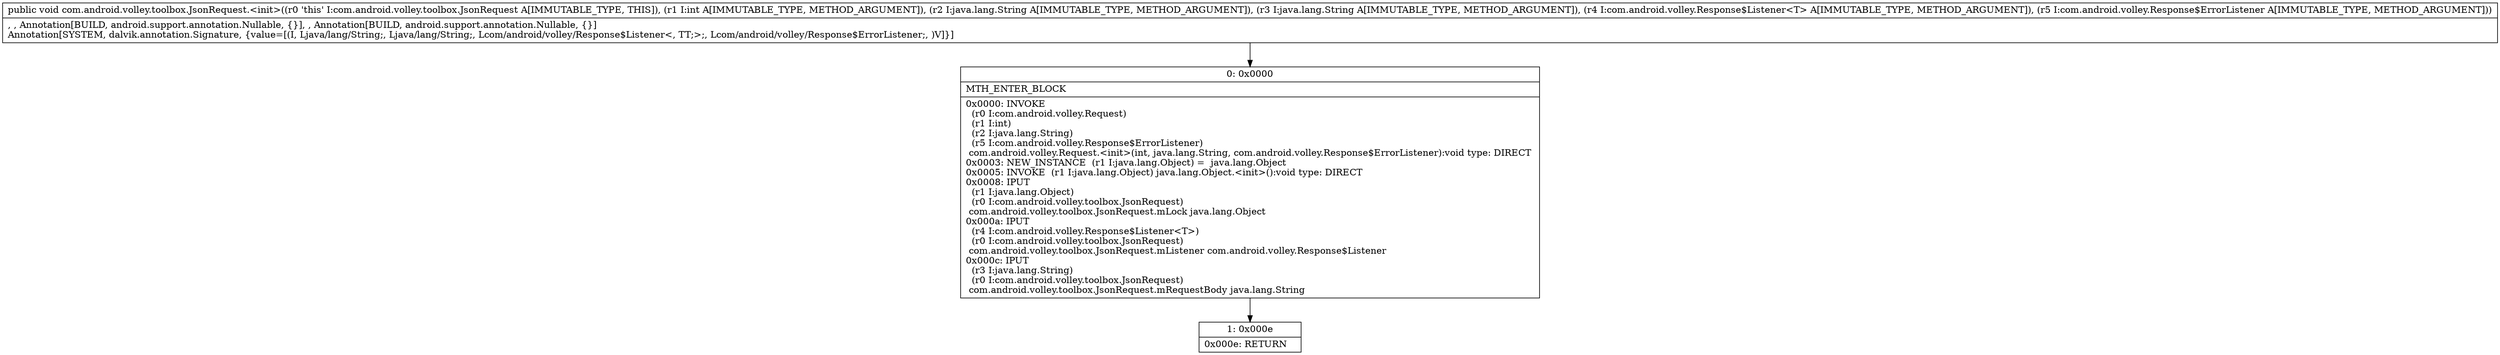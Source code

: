 digraph "CFG forcom.android.volley.toolbox.JsonRequest.\<init\>(ILjava\/lang\/String;Ljava\/lang\/String;Lcom\/android\/volley\/Response$Listener;Lcom\/android\/volley\/Response$ErrorListener;)V" {
Node_0 [shape=record,label="{0\:\ 0x0000|MTH_ENTER_BLOCK\l|0x0000: INVOKE  \l  (r0 I:com.android.volley.Request)\l  (r1 I:int)\l  (r2 I:java.lang.String)\l  (r5 I:com.android.volley.Response$ErrorListener)\l com.android.volley.Request.\<init\>(int, java.lang.String, com.android.volley.Response$ErrorListener):void type: DIRECT \l0x0003: NEW_INSTANCE  (r1 I:java.lang.Object) =  java.lang.Object \l0x0005: INVOKE  (r1 I:java.lang.Object) java.lang.Object.\<init\>():void type: DIRECT \l0x0008: IPUT  \l  (r1 I:java.lang.Object)\l  (r0 I:com.android.volley.toolbox.JsonRequest)\l com.android.volley.toolbox.JsonRequest.mLock java.lang.Object \l0x000a: IPUT  \l  (r4 I:com.android.volley.Response$Listener\<T\>)\l  (r0 I:com.android.volley.toolbox.JsonRequest)\l com.android.volley.toolbox.JsonRequest.mListener com.android.volley.Response$Listener \l0x000c: IPUT  \l  (r3 I:java.lang.String)\l  (r0 I:com.android.volley.toolbox.JsonRequest)\l com.android.volley.toolbox.JsonRequest.mRequestBody java.lang.String \l}"];
Node_1 [shape=record,label="{1\:\ 0x000e|0x000e: RETURN   \l}"];
MethodNode[shape=record,label="{public void com.android.volley.toolbox.JsonRequest.\<init\>((r0 'this' I:com.android.volley.toolbox.JsonRequest A[IMMUTABLE_TYPE, THIS]), (r1 I:int A[IMMUTABLE_TYPE, METHOD_ARGUMENT]), (r2 I:java.lang.String A[IMMUTABLE_TYPE, METHOD_ARGUMENT]), (r3 I:java.lang.String A[IMMUTABLE_TYPE, METHOD_ARGUMENT]), (r4 I:com.android.volley.Response$Listener\<T\> A[IMMUTABLE_TYPE, METHOD_ARGUMENT]), (r5 I:com.android.volley.Response$ErrorListener A[IMMUTABLE_TYPE, METHOD_ARGUMENT]))  | , , Annotation[BUILD, android.support.annotation.Nullable, \{\}], , Annotation[BUILD, android.support.annotation.Nullable, \{\}]\lAnnotation[SYSTEM, dalvik.annotation.Signature, \{value=[(I, Ljava\/lang\/String;, Ljava\/lang\/String;, Lcom\/android\/volley\/Response$Listener\<, TT;\>;, Lcom\/android\/volley\/Response$ErrorListener;, )V]\}]\l}"];
MethodNode -> Node_0;
Node_0 -> Node_1;
}


